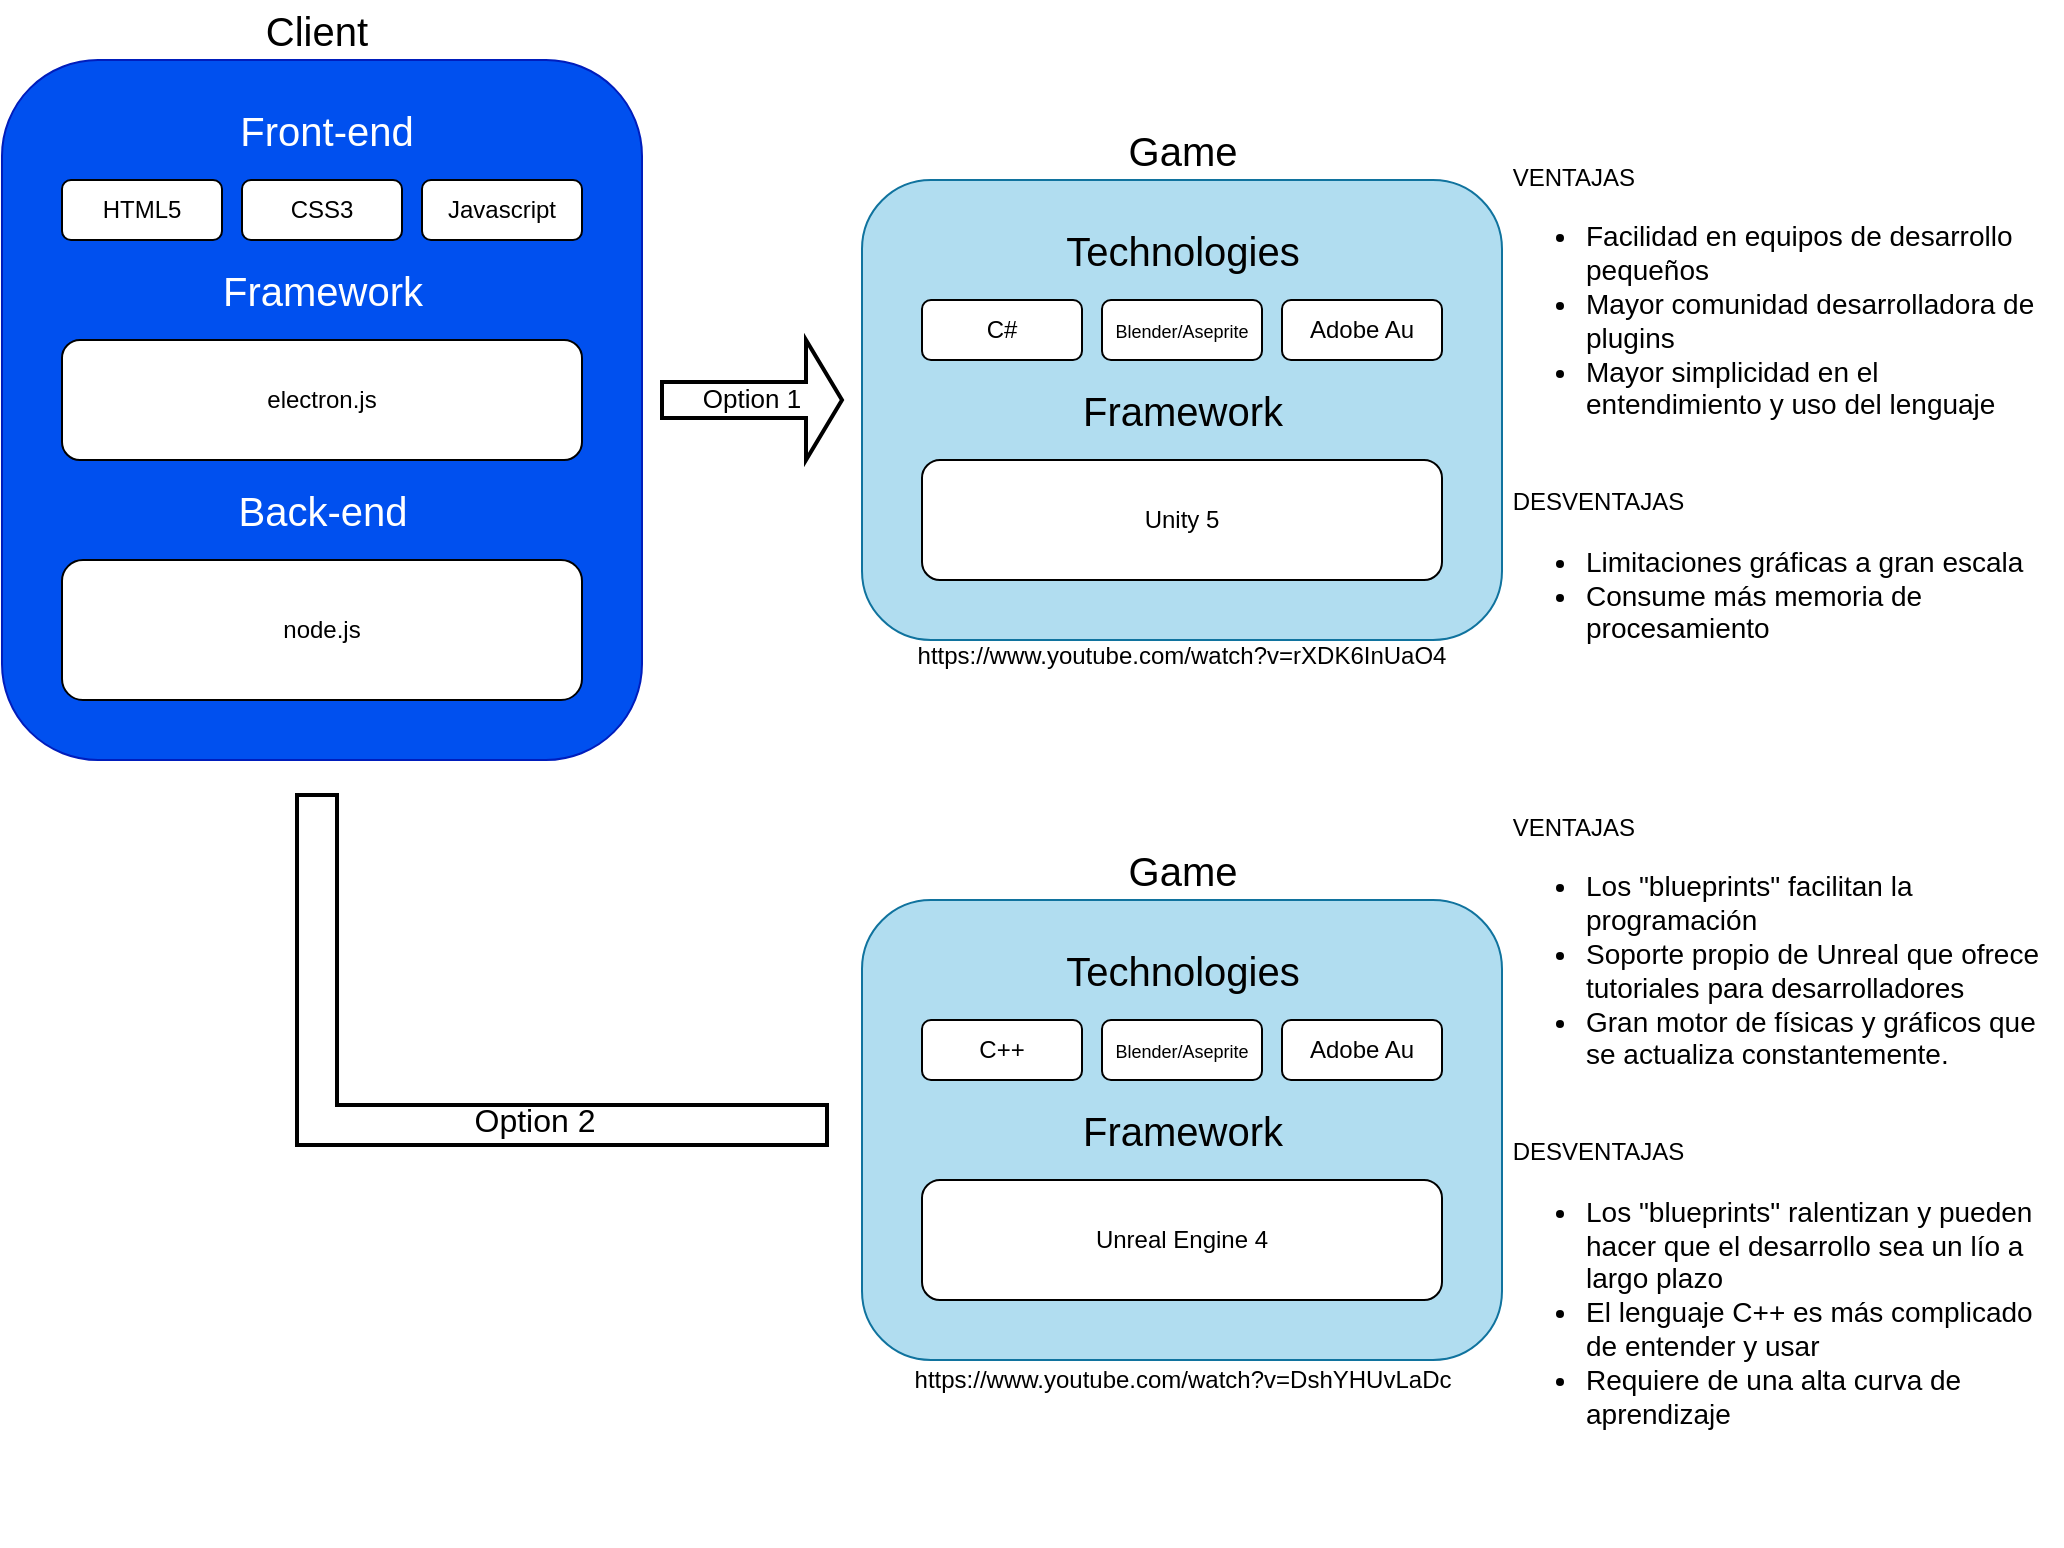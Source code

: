 <mxfile version="15.4.1" type="github">
  <diagram id="C5RBs43oDa-KdzZeNtuy" name="Page-1">
    <mxGraphModel dx="1381" dy="795" grid="1" gridSize="10" guides="1" tooltips="1" connect="1" arrows="1" fold="1" page="1" pageScale="1" pageWidth="827" pageHeight="1169" math="0" shadow="0">
      <root>
        <mxCell id="WIyWlLk6GJQsqaUBKTNV-0" />
        <mxCell id="WIyWlLk6GJQsqaUBKTNV-1" parent="WIyWlLk6GJQsqaUBKTNV-0" />
        <mxCell id="cbYJ1F5IivzObAT33s2f-0" value="" style="rounded=1;whiteSpace=wrap;html=1;sketch=0;fillColor=#0050ef;strokeColor=#001DBC;fontColor=#ffffff;" parent="WIyWlLk6GJQsqaUBKTNV-1" vertex="1">
          <mxGeometry x="40" y="40" width="320" height="350" as="geometry" />
        </mxCell>
        <mxCell id="cbYJ1F5IivzObAT33s2f-6" value="&lt;font color=&quot;#000000&quot;&gt;HTML5&lt;/font&gt;" style="rounded=1;whiteSpace=wrap;html=1;sketch=0;" parent="WIyWlLk6GJQsqaUBKTNV-1" vertex="1">
          <mxGeometry x="70" y="100" width="80" height="30" as="geometry" />
        </mxCell>
        <mxCell id="cbYJ1F5IivzObAT33s2f-7" value="&lt;font color=&quot;#000000&quot;&gt;CSS3&lt;/font&gt;" style="rounded=1;whiteSpace=wrap;html=1;sketch=0;" parent="WIyWlLk6GJQsqaUBKTNV-1" vertex="1">
          <mxGeometry x="160" y="100" width="80" height="30" as="geometry" />
        </mxCell>
        <mxCell id="cbYJ1F5IivzObAT33s2f-8" value="&lt;font color=&quot;#000000&quot;&gt;Javascript&lt;/font&gt;" style="rounded=1;whiteSpace=wrap;html=1;sketch=0;" parent="WIyWlLk6GJQsqaUBKTNV-1" vertex="1">
          <mxGeometry x="250" y="100" width="80" height="30" as="geometry" />
        </mxCell>
        <mxCell id="cbYJ1F5IivzObAT33s2f-9" value="node.js" style="rounded=1;whiteSpace=wrap;html=1;sketch=0;" parent="WIyWlLk6GJQsqaUBKTNV-1" vertex="1">
          <mxGeometry x="70" y="290" width="260" height="70" as="geometry" />
        </mxCell>
        <mxCell id="cbYJ1F5IivzObAT33s2f-10" value="&lt;font color=&quot;#ffffff&quot; style=&quot;font-size: 20px&quot;&gt;Front-end&lt;/font&gt;" style="text;html=1;strokeColor=none;fillColor=none;align=center;verticalAlign=middle;whiteSpace=wrap;rounded=0;sketch=0;strokeWidth=2;" parent="WIyWlLk6GJQsqaUBKTNV-1" vertex="1">
          <mxGeometry x="150" y="60" width="105" height="30" as="geometry" />
        </mxCell>
        <mxCell id="cbYJ1F5IivzObAT33s2f-11" value="&lt;font color=&quot;#ffffff&quot; style=&quot;font-size: 20px&quot;&gt;Back-end&lt;/font&gt;" style="text;html=1;strokeColor=none;fillColor=none;align=center;verticalAlign=middle;whiteSpace=wrap;rounded=0;sketch=0;strokeWidth=2;" parent="WIyWlLk6GJQsqaUBKTNV-1" vertex="1">
          <mxGeometry x="147.5" y="250" width="105" height="30" as="geometry" />
        </mxCell>
        <mxCell id="cbYJ1F5IivzObAT33s2f-13" value="&lt;font color=&quot;#ffffff&quot; style=&quot;font-size: 20px&quot;&gt;Framework&lt;/font&gt;" style="text;html=1;strokeColor=none;fillColor=none;align=center;verticalAlign=middle;whiteSpace=wrap;rounded=0;sketch=0;strokeWidth=2;" parent="WIyWlLk6GJQsqaUBKTNV-1" vertex="1">
          <mxGeometry x="147.5" y="140" width="105" height="30" as="geometry" />
        </mxCell>
        <mxCell id="cbYJ1F5IivzObAT33s2f-14" value="&lt;font color=&quot;#000000&quot;&gt;electron.js&lt;/font&gt;" style="rounded=1;whiteSpace=wrap;html=1;sketch=0;" parent="WIyWlLk6GJQsqaUBKTNV-1" vertex="1">
          <mxGeometry x="70" y="180" width="260" height="60" as="geometry" />
        </mxCell>
        <mxCell id="cbYJ1F5IivzObAT33s2f-17" value="&lt;font color=&quot;#000000&quot; style=&quot;font-size: 13px ; line-height: 2.5&quot;&gt;Option 1&lt;/font&gt;" style="shape=singleArrow;whiteSpace=wrap;html=1;rounded=0;sketch=0;fontSize=20;strokeWidth=2;" parent="WIyWlLk6GJQsqaUBKTNV-1" vertex="1">
          <mxGeometry x="370" y="180" width="90" height="60" as="geometry" />
        </mxCell>
        <mxCell id="cbYJ1F5IivzObAT33s2f-18" value="" style="rounded=1;whiteSpace=wrap;html=1;sketch=0;fillColor=#b1ddf0;strokeColor=#10739e;" parent="WIyWlLk6GJQsqaUBKTNV-1" vertex="1">
          <mxGeometry x="470" y="100" width="320" height="230" as="geometry" />
        </mxCell>
        <mxCell id="cbYJ1F5IivzObAT33s2f-19" value="&lt;font color=&quot;#000000&quot;&gt;C#&lt;/font&gt;" style="rounded=1;whiteSpace=wrap;html=1;sketch=0;" parent="WIyWlLk6GJQsqaUBKTNV-1" vertex="1">
          <mxGeometry x="500" y="160" width="80" height="30" as="geometry" />
        </mxCell>
        <mxCell id="cbYJ1F5IivzObAT33s2f-20" value="&lt;font style=&quot;font-size: 20px&quot;&gt;Game&lt;/font&gt;" style="text;html=1;strokeColor=none;fillColor=none;align=center;verticalAlign=middle;whiteSpace=wrap;rounded=0;sketch=0;strokeWidth=2;" parent="WIyWlLk6GJQsqaUBKTNV-1" vertex="1">
          <mxGeometry x="577.5" y="70" width="105" height="30" as="geometry" />
        </mxCell>
        <mxCell id="cbYJ1F5IivzObAT33s2f-21" value="&lt;font style=&quot;font-size: 20px&quot;&gt;Client&lt;/font&gt;" style="text;html=1;strokeColor=none;fillColor=none;align=center;verticalAlign=middle;whiteSpace=wrap;rounded=0;sketch=0;strokeWidth=2;" parent="WIyWlLk6GJQsqaUBKTNV-1" vertex="1">
          <mxGeometry x="145" y="10" width="105" height="30" as="geometry" />
        </mxCell>
        <mxCell id="cbYJ1F5IivzObAT33s2f-24" value="&lt;font style=&quot;font-size: 20px&quot;&gt;Technologies&lt;/font&gt;" style="text;html=1;strokeColor=none;fillColor=none;align=center;verticalAlign=middle;whiteSpace=wrap;rounded=0;sketch=0;strokeWidth=2;" parent="WIyWlLk6GJQsqaUBKTNV-1" vertex="1">
          <mxGeometry x="563.75" y="120" width="132.5" height="30" as="geometry" />
        </mxCell>
        <mxCell id="cbYJ1F5IivzObAT33s2f-25" value="&lt;font style=&quot;font-size: 20px&quot;&gt;Framework&lt;/font&gt;" style="text;html=1;strokeColor=none;fillColor=none;align=center;verticalAlign=middle;whiteSpace=wrap;rounded=0;sketch=0;strokeWidth=2;" parent="WIyWlLk6GJQsqaUBKTNV-1" vertex="1">
          <mxGeometry x="577.5" y="200" width="105" height="30" as="geometry" />
        </mxCell>
        <mxCell id="cbYJ1F5IivzObAT33s2f-27" value="&lt;font color=&quot;#000000&quot;&gt;Unity 5&lt;/font&gt;" style="rounded=1;whiteSpace=wrap;html=1;sketch=0;" parent="WIyWlLk6GJQsqaUBKTNV-1" vertex="1">
          <mxGeometry x="500" y="240" width="260" height="60" as="geometry" />
        </mxCell>
        <mxCell id="cbYJ1F5IivzObAT33s2f-28" value="&lt;font style=&quot;font-size: 9px&quot;&gt;&lt;font color=&quot;#000000&quot; style=&quot;font-size: 9px&quot;&gt;Blender/&lt;/font&gt;&lt;span style=&quot;color: rgb(0 , 0 , 0)&quot;&gt;Aseprite&lt;/span&gt;&lt;/font&gt;" style="rounded=1;whiteSpace=wrap;html=1;sketch=0;" parent="WIyWlLk6GJQsqaUBKTNV-1" vertex="1">
          <mxGeometry x="590" y="160" width="80" height="30" as="geometry" />
        </mxCell>
        <mxCell id="cbYJ1F5IivzObAT33s2f-29" value="&lt;font color=&quot;#000000&quot;&gt;Adobe Au&lt;/font&gt;" style="rounded=1;whiteSpace=wrap;html=1;sketch=0;" parent="WIyWlLk6GJQsqaUBKTNV-1" vertex="1">
          <mxGeometry x="680" y="160" width="80" height="30" as="geometry" />
        </mxCell>
        <mxCell id="cbYJ1F5IivzObAT33s2f-58" value="" style="rounded=1;whiteSpace=wrap;html=1;sketch=0;fillColor=#b1ddf0;strokeColor=#10739e;" parent="WIyWlLk6GJQsqaUBKTNV-1" vertex="1">
          <mxGeometry x="470" y="460" width="320" height="230" as="geometry" />
        </mxCell>
        <mxCell id="cbYJ1F5IivzObAT33s2f-59" value="&lt;font color=&quot;#000000&quot;&gt;C++&lt;/font&gt;" style="rounded=1;whiteSpace=wrap;html=1;sketch=0;" parent="WIyWlLk6GJQsqaUBKTNV-1" vertex="1">
          <mxGeometry x="500" y="520" width="80" height="30" as="geometry" />
        </mxCell>
        <mxCell id="cbYJ1F5IivzObAT33s2f-60" value="&lt;font style=&quot;font-size: 20px&quot;&gt;Game&lt;/font&gt;" style="text;html=1;strokeColor=none;fillColor=none;align=center;verticalAlign=middle;whiteSpace=wrap;rounded=0;sketch=0;strokeWidth=2;" parent="WIyWlLk6GJQsqaUBKTNV-1" vertex="1">
          <mxGeometry x="577.5" y="430" width="105" height="30" as="geometry" />
        </mxCell>
        <mxCell id="cbYJ1F5IivzObAT33s2f-61" value="&lt;font style=&quot;font-size: 20px&quot;&gt;Technologies&lt;/font&gt;" style="text;html=1;strokeColor=none;fillColor=none;align=center;verticalAlign=middle;whiteSpace=wrap;rounded=0;sketch=0;strokeWidth=2;" parent="WIyWlLk6GJQsqaUBKTNV-1" vertex="1">
          <mxGeometry x="563.75" y="480" width="132.5" height="30" as="geometry" />
        </mxCell>
        <mxCell id="cbYJ1F5IivzObAT33s2f-62" value="&lt;font style=&quot;font-size: 20px&quot;&gt;Framework&lt;/font&gt;" style="text;html=1;strokeColor=none;fillColor=none;align=center;verticalAlign=middle;whiteSpace=wrap;rounded=0;sketch=0;strokeWidth=2;" parent="WIyWlLk6GJQsqaUBKTNV-1" vertex="1">
          <mxGeometry x="577.5" y="560" width="105" height="30" as="geometry" />
        </mxCell>
        <mxCell id="cbYJ1F5IivzObAT33s2f-63" value="&lt;font color=&quot;#000000&quot;&gt;Unreal Engine 4&lt;/font&gt;" style="rounded=1;whiteSpace=wrap;html=1;sketch=0;" parent="WIyWlLk6GJQsqaUBKTNV-1" vertex="1">
          <mxGeometry x="500" y="600" width="260" height="60" as="geometry" />
        </mxCell>
        <mxCell id="cbYJ1F5IivzObAT33s2f-64" value="&lt;font style=&quot;font-size: 9px&quot;&gt;&lt;font color=&quot;#000000&quot; style=&quot;font-size: 9px&quot;&gt;Blender/&lt;/font&gt;&lt;span style=&quot;color: rgb(0 , 0 , 0)&quot;&gt;Aseprite&lt;/span&gt;&lt;/font&gt;" style="rounded=1;whiteSpace=wrap;html=1;sketch=0;" parent="WIyWlLk6GJQsqaUBKTNV-1" vertex="1">
          <mxGeometry x="590" y="520" width="80" height="30" as="geometry" />
        </mxCell>
        <mxCell id="cbYJ1F5IivzObAT33s2f-65" value="&lt;font color=&quot;#000000&quot;&gt;Adobe Au&lt;/font&gt;" style="rounded=1;whiteSpace=wrap;html=1;sketch=0;" parent="WIyWlLk6GJQsqaUBKTNV-1" vertex="1">
          <mxGeometry x="680" y="520" width="80" height="30" as="geometry" />
        </mxCell>
        <mxCell id="cbYJ1F5IivzObAT33s2f-68" value="" style="shape=corner;whiteSpace=wrap;html=1;rounded=0;sketch=0;fontSize=13;strokeWidth=2;rotation=-90;" parent="WIyWlLk6GJQsqaUBKTNV-1" vertex="1">
          <mxGeometry x="232.5" y="362.5" width="175" height="265" as="geometry" />
        </mxCell>
        <mxCell id="cbYJ1F5IivzObAT33s2f-70" value="&lt;font style=&quot;font-size: 16px&quot;&gt;Option 2&lt;/font&gt;" style="text;html=1;strokeColor=none;fillColor=none;align=center;verticalAlign=middle;whiteSpace=wrap;rounded=0;sketch=0;strokeWidth=2;" parent="WIyWlLk6GJQsqaUBKTNV-1" vertex="1">
          <mxGeometry x="240" y="555" width="132.5" height="30" as="geometry" />
        </mxCell>
        <mxCell id="cbYJ1F5IivzObAT33s2f-91" value="&lt;div&gt;&lt;span&gt; &lt;/span&gt;&lt;span style=&quot;white-space: pre&quot;&gt; &lt;/span&gt;VENTAJAS&lt;br&gt;&lt;/div&gt;&lt;ul style=&quot;font-size: 14px&quot;&gt;&lt;li&gt;Facilidad en equipos de desarrollo pequeños&lt;/li&gt;&lt;li&gt;Mayor comunidad desarrolladora de plugins&lt;/li&gt;&lt;li&gt;Mayor simplicidad en el entendimiento y uso del lenguaje&lt;/li&gt;&lt;/ul&gt;&lt;div&gt;&lt;span style=&quot;font-size: 14px&quot;&gt;&lt;span&gt; &lt;/span&gt;&lt;br&gt;&lt;/span&gt;&lt;/div&gt;&lt;span style=&quot;font-size: 14px&quot;&gt; &lt;/span&gt;&lt;span style=&quot;white-space: pre&quot;&gt; &lt;/span&gt;DESVENTAJAS&lt;ul style=&quot;font-size: 14px&quot;&gt;&lt;li&gt;Limitaciones gráficas a gran escala&lt;/li&gt;&lt;li&gt;Consume más memoria de procesamiento&lt;/li&gt;&lt;/ul&gt;&lt;div&gt;&lt;br&gt;&lt;/div&gt;&lt;div&gt;&lt;font style=&quot;font-size: 12px&quot;&gt;&lt;span&gt; &lt;/span&gt;&lt;br&gt;&lt;/font&gt;&lt;/div&gt;" style="text;strokeColor=none;fillColor=none;html=1;whiteSpace=wrap;verticalAlign=top;overflow=hidden;rounded=0;sketch=0;" parent="WIyWlLk6GJQsqaUBKTNV-1" vertex="1">
          <mxGeometry x="790" y="85" width="280" height="250" as="geometry" />
        </mxCell>
        <mxCell id="cbYJ1F5IivzObAT33s2f-93" value="&lt;div&gt;&lt;span&gt; &lt;/span&gt;&lt;span style=&quot;white-space: pre&quot;&gt; &lt;/span&gt;VENTAJAS&lt;br&gt;&lt;/div&gt;&lt;ul style=&quot;font-size: 14px&quot;&gt;&lt;li&gt;Los &quot;blueprints&quot; facilitan la programación&lt;/li&gt;&lt;li&gt;Soporte propio de Unreal que ofrece tutoriales para desarrolladores&lt;/li&gt;&lt;li&gt;Gran motor de físicas y gráficos que se actualiza constantemente.&lt;/li&gt;&lt;/ul&gt;&lt;div&gt;&lt;span style=&quot;font-size: 14px&quot;&gt;&lt;span&gt; &lt;/span&gt;&lt;br&gt;&lt;/span&gt;&lt;/div&gt;&lt;span style=&quot;font-size: 14px&quot;&gt; &lt;/span&gt;&lt;span style=&quot;white-space: pre&quot;&gt; &lt;/span&gt;DESVENTAJAS&lt;ul style=&quot;font-size: 14px&quot;&gt;&lt;li&gt;Los &quot;blueprints&quot; ralentizan y pueden hacer que el desarrollo sea un lío a largo plazo&lt;/li&gt;&lt;li&gt;El lenguaje C++ es más complicado de entender y usar&lt;/li&gt;&lt;li&gt;Requiere de una alta curva de aprendizaje&lt;/li&gt;&lt;/ul&gt;&lt;div&gt;&lt;br&gt;&lt;/div&gt;&lt;div&gt;&lt;font style=&quot;font-size: 12px&quot;&gt;&lt;span&gt; &lt;/span&gt;&lt;br&gt;&lt;/font&gt;&lt;/div&gt;" style="text;strokeColor=none;fillColor=none;html=1;whiteSpace=wrap;verticalAlign=top;overflow=hidden;rounded=0;sketch=0;" parent="WIyWlLk6GJQsqaUBKTNV-1" vertex="1">
          <mxGeometry x="790" y="410" width="280" height="370" as="geometry" />
        </mxCell>
        <mxCell id="cbYJ1F5IivzObAT33s2f-94" value="https://www.youtube.com/watch?v=rXDK6InUaO4" style="text;html=1;strokeColor=none;fillColor=none;align=center;verticalAlign=middle;whiteSpace=wrap;rounded=0;sketch=0;fontSize=12;" parent="WIyWlLk6GJQsqaUBKTNV-1" vertex="1">
          <mxGeometry x="470" y="312.5" width="320" height="50" as="geometry" />
        </mxCell>
        <mxCell id="cbYJ1F5IivzObAT33s2f-95" value="https://www.youtube.com/watch?v=DshYHUvLaDc" style="text;html=1;align=center;verticalAlign=middle;resizable=0;points=[];autosize=1;strokeColor=none;fillColor=none;fontSize=12;" parent="WIyWlLk6GJQsqaUBKTNV-1" vertex="1">
          <mxGeometry x="490" y="690" width="280" height="20" as="geometry" />
        </mxCell>
      </root>
    </mxGraphModel>
  </diagram>
</mxfile>
